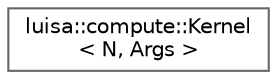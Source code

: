 digraph "类继承关系图"
{
 // LATEX_PDF_SIZE
  bgcolor="transparent";
  edge [fontname=Helvetica,fontsize=10,labelfontname=Helvetica,labelfontsize=10];
  node [fontname=Helvetica,fontsize=10,shape=box,height=0.2,width=0.4];
  rankdir="LR";
  Node0 [id="Node000000",label="luisa::compute::Kernel\l\< N, Args \>",height=0.2,width=0.4,color="grey40", fillcolor="white", style="filled",URL="$classluisa_1_1compute_1_1_kernel.html",tooltip="Class of kernel function."];
}

